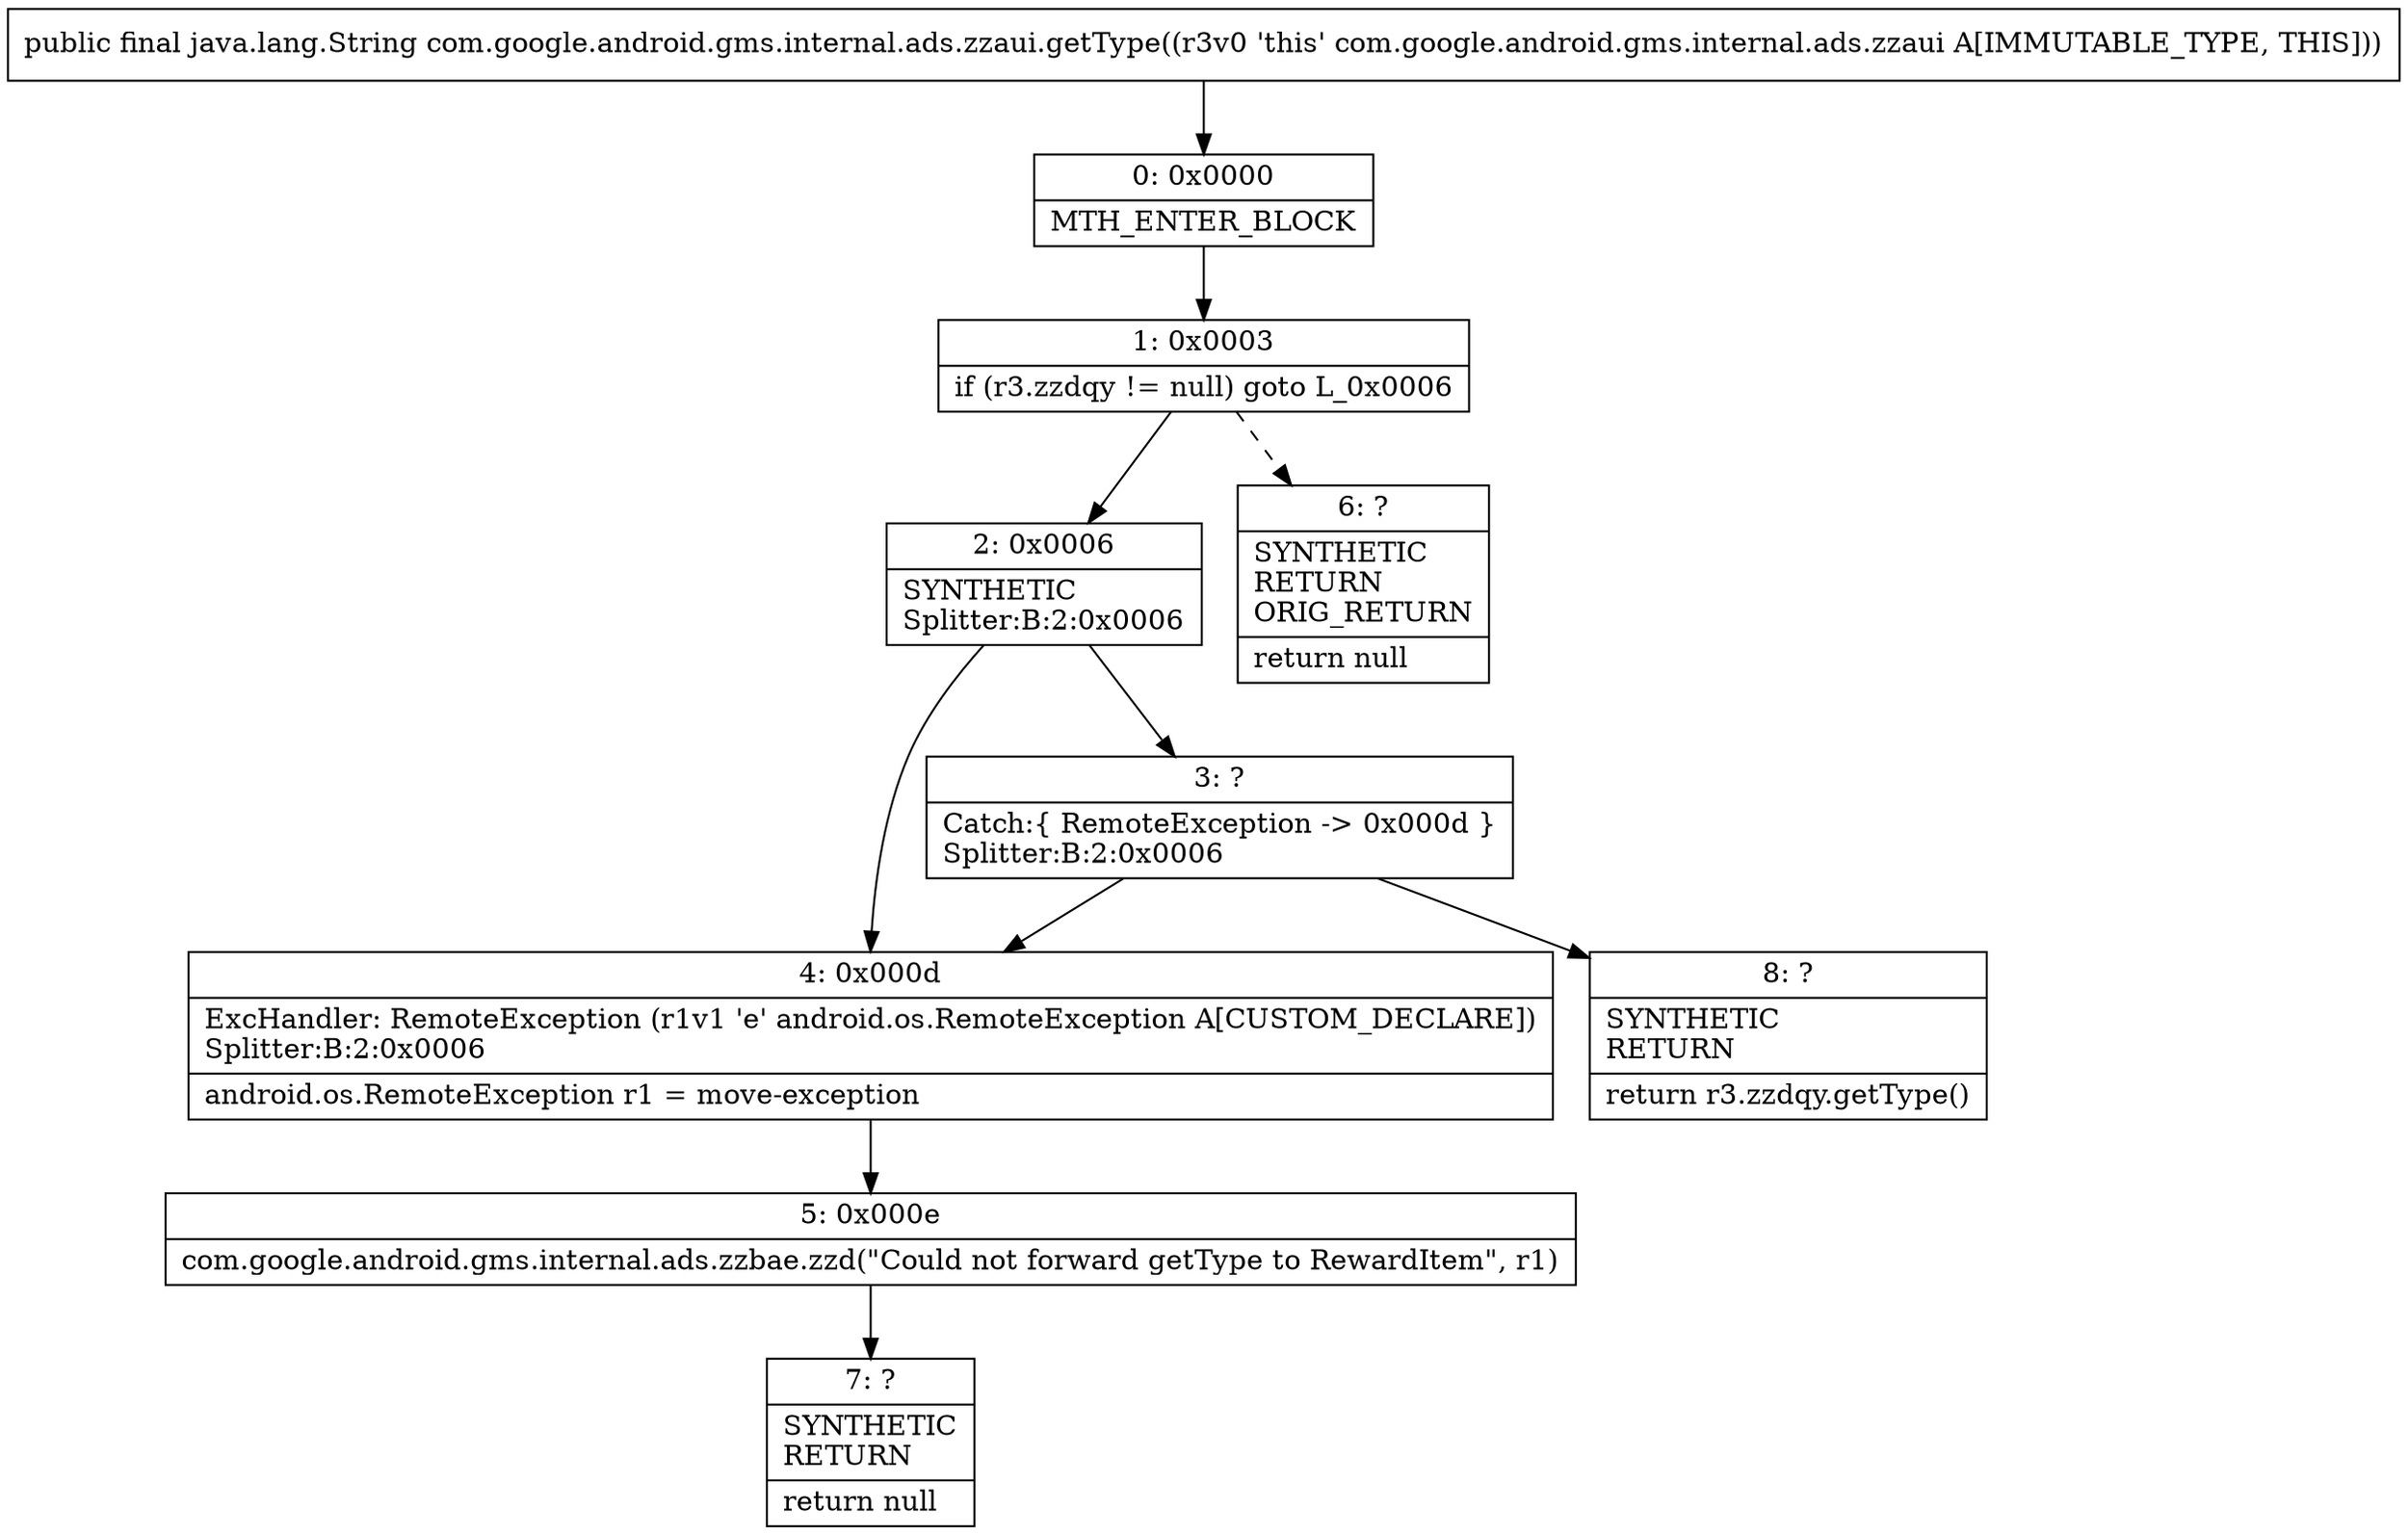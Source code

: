 digraph "CFG forcom.google.android.gms.internal.ads.zzaui.getType()Ljava\/lang\/String;" {
Node_0 [shape=record,label="{0\:\ 0x0000|MTH_ENTER_BLOCK\l}"];
Node_1 [shape=record,label="{1\:\ 0x0003|if (r3.zzdqy != null) goto L_0x0006\l}"];
Node_2 [shape=record,label="{2\:\ 0x0006|SYNTHETIC\lSplitter:B:2:0x0006\l}"];
Node_3 [shape=record,label="{3\:\ ?|Catch:\{ RemoteException \-\> 0x000d \}\lSplitter:B:2:0x0006\l}"];
Node_4 [shape=record,label="{4\:\ 0x000d|ExcHandler: RemoteException (r1v1 'e' android.os.RemoteException A[CUSTOM_DECLARE])\lSplitter:B:2:0x0006\l|android.os.RemoteException r1 = move\-exception\l}"];
Node_5 [shape=record,label="{5\:\ 0x000e|com.google.android.gms.internal.ads.zzbae.zzd(\"Could not forward getType to RewardItem\", r1)\l}"];
Node_6 [shape=record,label="{6\:\ ?|SYNTHETIC\lRETURN\lORIG_RETURN\l|return null\l}"];
Node_7 [shape=record,label="{7\:\ ?|SYNTHETIC\lRETURN\l|return null\l}"];
Node_8 [shape=record,label="{8\:\ ?|SYNTHETIC\lRETURN\l|return r3.zzdqy.getType()\l}"];
MethodNode[shape=record,label="{public final java.lang.String com.google.android.gms.internal.ads.zzaui.getType((r3v0 'this' com.google.android.gms.internal.ads.zzaui A[IMMUTABLE_TYPE, THIS])) }"];
MethodNode -> Node_0;
Node_0 -> Node_1;
Node_1 -> Node_2;
Node_1 -> Node_6[style=dashed];
Node_2 -> Node_3;
Node_2 -> Node_4;
Node_3 -> Node_4;
Node_3 -> Node_8;
Node_4 -> Node_5;
Node_5 -> Node_7;
}

